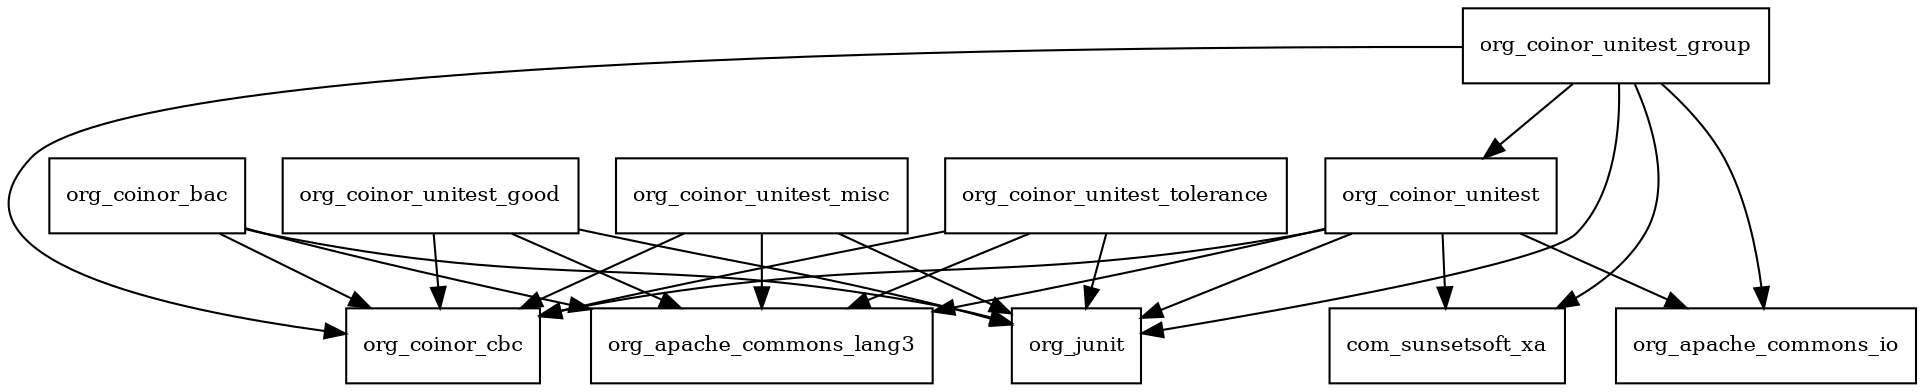 digraph coinor_package_dependencies {
  node [shape = box, fontsize=10.0];
  org_coinor_bac -> org_apache_commons_lang3;
  org_coinor_bac -> org_coinor_cbc;
  org_coinor_bac -> org_junit;
  org_coinor_unitest -> com_sunsetsoft_xa;
  org_coinor_unitest -> org_apache_commons_io;
  org_coinor_unitest -> org_apache_commons_lang3;
  org_coinor_unitest -> org_coinor_cbc;
  org_coinor_unitest -> org_junit;
  org_coinor_unitest_good -> org_apache_commons_lang3;
  org_coinor_unitest_good -> org_coinor_cbc;
  org_coinor_unitest_good -> org_junit;
  org_coinor_unitest_group -> com_sunsetsoft_xa;
  org_coinor_unitest_group -> org_apache_commons_io;
  org_coinor_unitest_group -> org_coinor_cbc;
  org_coinor_unitest_group -> org_coinor_unitest;
  org_coinor_unitest_group -> org_junit;
  org_coinor_unitest_misc -> org_apache_commons_lang3;
  org_coinor_unitest_misc -> org_coinor_cbc;
  org_coinor_unitest_misc -> org_junit;
  org_coinor_unitest_tolerance -> org_apache_commons_lang3;
  org_coinor_unitest_tolerance -> org_coinor_cbc;
  org_coinor_unitest_tolerance -> org_junit;
}
